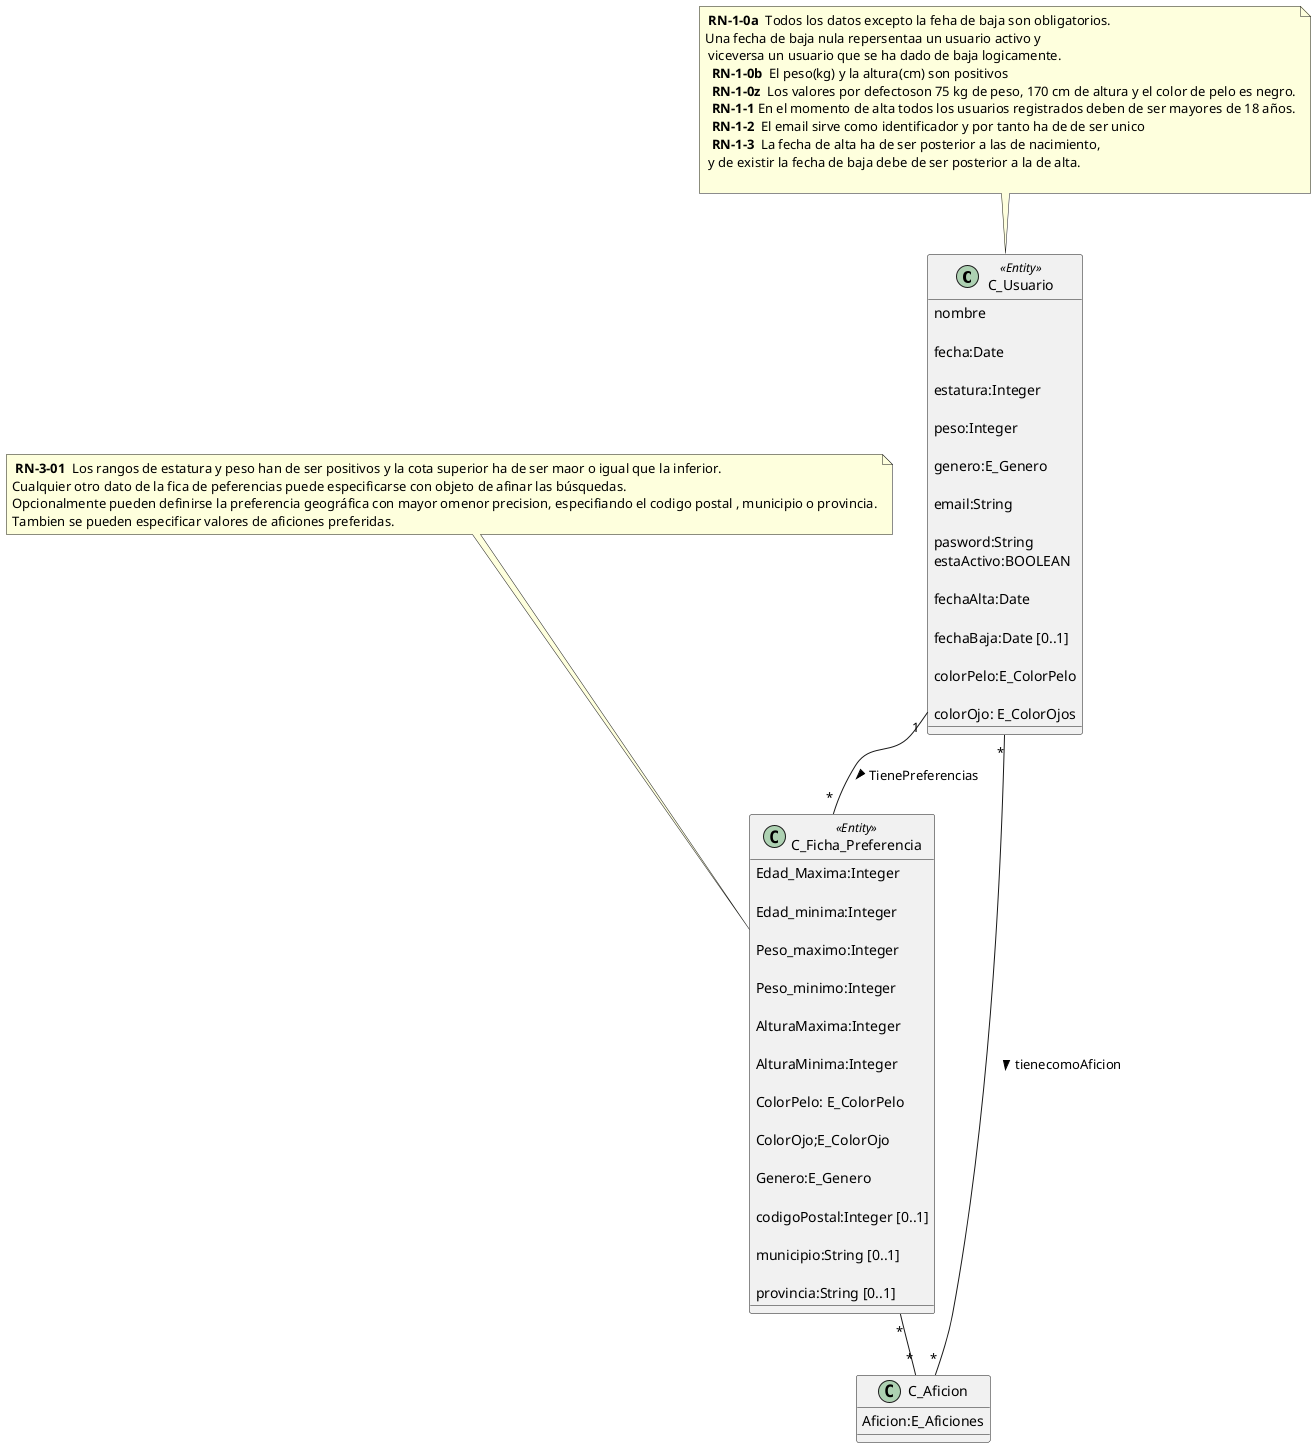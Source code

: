 @startuml
/'la autora es imane Alouane'/

class C_Usuario<<Entity>>{ 

nombre 

fecha:Date

estatura:Integer  

peso:Integer 

genero:E_Genero 

email:String  

pasword:String 
estaActivo:BOOLEAN

fechaAlta:Date 

fechaBaja:Date [0..1] 

colorPelo:E_ColorPelo 

colorOjo: E_ColorOjos 

} 


Class C_Ficha_Preferencia<<Entity>>{ 

Edad_Maxima:Integer 

Edad_minima:Integer 

Peso_maximo:Integer 

Peso_minimo:Integer 

AlturaMaxima:Integer 

AlturaMinima:Integer 

ColorPelo: E_ColorPelo 

ColorOjo;E_ColorOjo 

Genero:E_Genero 

codigoPostal:Integer [0..1]

municipio:String [0..1]

provincia:String [0..1]



} 
class C_Aficion{
    Aficion:E_Aficiones
}
note as RN_usuarios
<b> RN-1-0a </b> Todos los datos excepto la feha de baja son obligatorios. 
Una fecha de baja nula repersentaa un usuario activo y
 viceversa un usuario que se ha dado de baja logicamente.
 <b> RN-1-0b </b> El peso(kg) y la altura(cm) son positivos
 <b> RN-1-0z </b> Los valores por defectoson 75 kg de peso, 170 cm de altura y el color de pelo es negro.
 <b> RN-1-1 </b>En el momento de alta todos los usuarios registrados deben de ser mayores de 18 años.
 <b> RN-1-2 </b> El email sirve como identificador y por tanto ha de de ser unico
 <b> RN-1-3 </b> La fecha de alta ha de ser posterior a las de nacimiento, 
 y de existir la fecha de baja debe de ser posterior a la de alta.

 end note


 note as RN_ficha
<b> RN-3-01 </b> Los rangos de estatura y peso han de ser positivos y la cota superior ha de ser maor o igual que la inferior.
Cualquier otro dato de la fica de peferencias puede especificarse con objeto de afinar las búsquedas.
Opcionalmente pueden definirse la preferencia geográfica con mayor omenor precision, especifiando el codigo postal , municipio o provincia.
Tambien se pueden especificar valores de aficiones preferidas.
end note

RN_ficha-- C_Ficha_Preferencia
RN_usuarios-- C_Usuario

C_Usuario"1"-- "*"C_Ficha_Preferencia:TienePreferencias >
C_Ficha_Preferencia"*"--"*"C_Aficion
C_Usuario"*"-- "*"C_Aficion: tienecomoAficion >

@enduml

